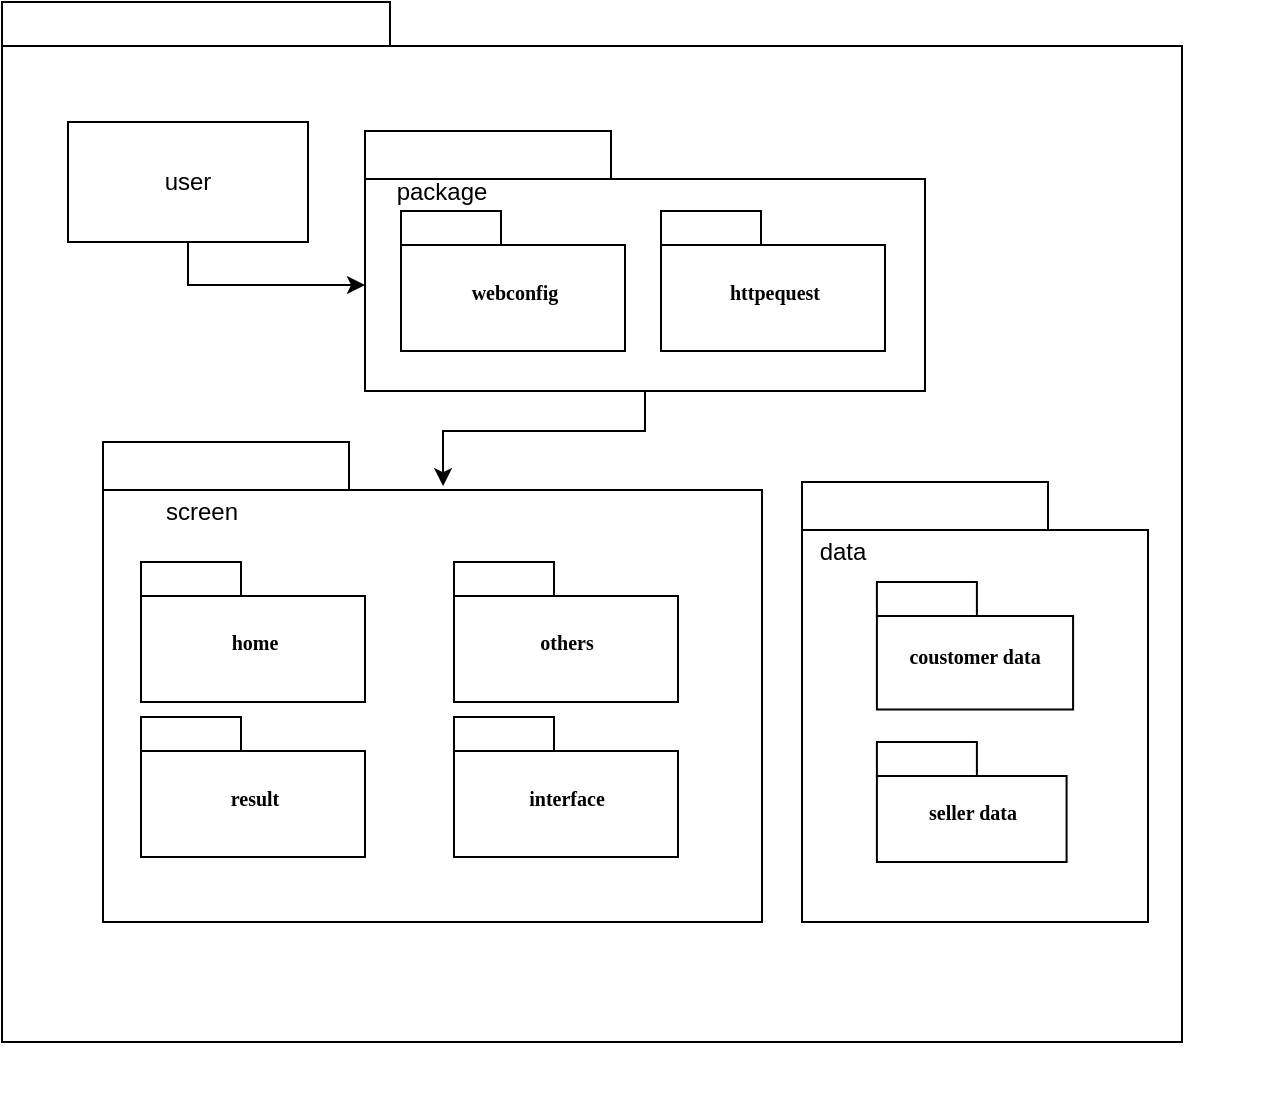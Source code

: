 <mxfile version="24.7.17">
  <diagram name="Page-1" id="b5b7bab2-c9e2-2cf4-8b2a-24fd1a2a6d21">
    <mxGraphModel dx="1032" dy="1131" grid="1" gridSize="10" guides="1" tooltips="1" connect="1" arrows="1" fold="1" page="1" pageScale="1" pageWidth="827" pageHeight="1169" background="none" math="0" shadow="0">
      <root>
        <mxCell id="0" />
        <mxCell id="1" parent="0" />
        <mxCell id="6e0c8c40b5770093-19" value="" style="group" parent="1" vertex="1" connectable="0">
          <mxGeometry x="571.5" y="344.5" width="328.5" height="255.5" as="geometry" />
        </mxCell>
        <mxCell id="6e0c8c40b5770093-20" value="" style="shape=folder;fontStyle=1;spacingTop=10;tabWidth=123;tabHeight=24;tabPosition=left;html=1;rounded=0;shadow=0;comic=0;labelBackgroundColor=none;strokeWidth=1;fontFamily=Verdana;fontSize=10;align=center;" parent="6e0c8c40b5770093-19" vertex="1">
          <mxGeometry width="280" height="130" as="geometry" />
        </mxCell>
        <mxCell id="6e0c8c40b5770093-22" value="webconfig" style="shape=folder;fontStyle=1;spacingTop=10;tabWidth=50;tabHeight=17;tabPosition=left;html=1;rounded=0;shadow=0;comic=0;labelBackgroundColor=none;strokeWidth=1;fontFamily=Verdana;fontSize=10;align=center;" parent="6e0c8c40b5770093-19" vertex="1">
          <mxGeometry x="18" y="40" width="112" height="70" as="geometry" />
        </mxCell>
        <mxCell id="6e0c8c40b5770093-23" value="httpequest" style="shape=folder;fontStyle=1;spacingTop=10;tabWidth=50;tabHeight=17;tabPosition=left;html=1;rounded=0;shadow=0;comic=0;labelBackgroundColor=none;strokeWidth=1;fontFamily=Verdana;fontSize=10;align=center;" parent="6e0c8c40b5770093-19" vertex="1">
          <mxGeometry x="148" y="40" width="112" height="70" as="geometry" />
        </mxCell>
        <mxCell id="6e0c8c40b5770093-30" value="" style="group" parent="1" vertex="1" connectable="0">
          <mxGeometry x="790" y="520" width="233" height="305" as="geometry" />
        </mxCell>
        <mxCell id="6e0c8c40b5770093-24" value="" style="group" parent="6e0c8c40b5770093-30" vertex="1" connectable="0">
          <mxGeometry width="233" height="305" as="geometry" />
        </mxCell>
        <mxCell id="6e0c8c40b5770093-25" value="" style="shape=folder;fontStyle=1;spacingTop=10;tabWidth=123;tabHeight=24;tabPosition=left;html=1;rounded=0;shadow=0;comic=0;labelBackgroundColor=none;strokeWidth=1;fontFamily=Verdana;fontSize=10;align=center;" parent="6e0c8c40b5770093-24" vertex="1">
          <mxGeometry width="173" height="220" as="geometry" />
        </mxCell>
        <mxCell id="6e0c8c40b5770093-27" value="coustomer data" style="shape=folder;fontStyle=1;spacingTop=10;tabWidth=50;tabHeight=17;tabPosition=left;html=1;rounded=0;shadow=0;comic=0;labelBackgroundColor=none;strokeWidth=1;fontFamily=Verdana;fontSize=10;align=center;" parent="6e0c8c40b5770093-24" vertex="1">
          <mxGeometry x="37.449" y="50" width="98.091" height="63.79" as="geometry" />
        </mxCell>
        <mxCell id="6e0c8c40b5770093-28" value="seller data" style="shape=folder;fontStyle=1;spacingTop=10;tabWidth=50;tabHeight=17;tabPosition=left;html=1;rounded=0;shadow=0;comic=0;labelBackgroundColor=none;strokeWidth=1;fontFamily=Verdana;fontSize=10;align=center;" parent="6e0c8c40b5770093-24" vertex="1">
          <mxGeometry x="37.449" y="130" width="94.845" height="60" as="geometry" />
        </mxCell>
        <mxCell id="dF87t-0Y1LucPXKFCDiV-6" value="data" style="text;strokeColor=none;align=center;fillColor=none;html=1;verticalAlign=middle;whiteSpace=wrap;rounded=0;" vertex="1" parent="6e0c8c40b5770093-24">
          <mxGeometry x="-10.176" y="20" width="61.059" height="30" as="geometry" />
        </mxCell>
        <mxCell id="6e0c8c40b5770093-72" value="" style="shape=folder;fontStyle=1;spacingTop=10;tabWidth=194;tabHeight=22;tabPosition=left;html=1;rounded=0;shadow=0;comic=0;labelBackgroundColor=none;strokeWidth=1;fillColor=none;fontFamily=Verdana;fontSize=10;align=center;" parent="6e0c8c40b5770093-24" vertex="1">
          <mxGeometry x="-400" y="-240" width="590" height="520" as="geometry" />
        </mxCell>
        <mxCell id="dF87t-0Y1LucPXKFCDiV-3" value="user" style="rounded=0;whiteSpace=wrap;html=1;" vertex="1" parent="6e0c8c40b5770093-24">
          <mxGeometry x="-367" y="-180" width="120" height="60" as="geometry" />
        </mxCell>
        <mxCell id="6e0c8c40b5770093-33" value="" style="shape=folder;fontStyle=1;spacingTop=10;tabWidth=123;tabHeight=24;tabPosition=left;html=1;rounded=0;shadow=0;comic=0;labelBackgroundColor=none;strokeColor=#000000;strokeWidth=1;fillColor=#ffffff;fontFamily=Verdana;fontSize=10;fontColor=#000000;align=center;" parent="1" vertex="1">
          <mxGeometry x="440.5" y="500" width="329.5" height="240" as="geometry" />
        </mxCell>
        <mxCell id="6e0c8c40b5770093-42" value="home" style="shape=folder;fontStyle=1;spacingTop=10;tabWidth=50;tabHeight=17;tabPosition=left;html=1;rounded=0;shadow=0;comic=0;labelBackgroundColor=none;strokeColor=#000000;strokeWidth=1;fillColor=#ffffff;fontFamily=Verdana;fontSize=10;fontColor=#000000;align=center;" parent="1" vertex="1">
          <mxGeometry x="459.5" y="560" width="112" height="70" as="geometry" />
        </mxCell>
        <mxCell id="6e0c8c40b5770093-43" value="result" style="shape=folder;fontStyle=1;spacingTop=10;tabWidth=50;tabHeight=17;tabPosition=left;html=1;rounded=0;shadow=0;comic=0;labelBackgroundColor=none;strokeColor=#000000;strokeWidth=1;fillColor=#ffffff;fontFamily=Verdana;fontSize=10;fontColor=#000000;align=center;" parent="1" vertex="1">
          <mxGeometry x="459.5" y="637.5" width="112" height="70" as="geometry" />
        </mxCell>
        <mxCell id="6e0c8c40b5770093-44" value="interface" style="shape=folder;fontStyle=1;spacingTop=10;tabWidth=50;tabHeight=17;tabPosition=left;html=1;rounded=0;shadow=0;comic=0;labelBackgroundColor=none;strokeColor=#000000;strokeWidth=1;fillColor=#ffffff;fontFamily=Verdana;fontSize=10;fontColor=#000000;align=center;" parent="1" vertex="1">
          <mxGeometry x="616" y="637.5" width="112" height="70" as="geometry" />
        </mxCell>
        <mxCell id="6e0c8c40b5770093-45" value="others" style="shape=folder;fontStyle=1;spacingTop=10;tabWidth=50;tabHeight=17;tabPosition=left;html=1;rounded=0;shadow=0;comic=0;labelBackgroundColor=none;strokeColor=#000000;strokeWidth=1;fillColor=#ffffff;fontFamily=Verdana;fontSize=10;fontColor=#000000;align=center;" parent="1" vertex="1">
          <mxGeometry x="616" y="560" width="112" height="70" as="geometry" />
        </mxCell>
        <mxCell id="dF87t-0Y1LucPXKFCDiV-2" value="screen" style="text;strokeColor=none;align=center;fillColor=none;html=1;verticalAlign=middle;whiteSpace=wrap;rounded=0;" vertex="1" parent="1">
          <mxGeometry x="459.5" y="520" width="60" height="30" as="geometry" />
        </mxCell>
        <mxCell id="dF87t-0Y1LucPXKFCDiV-9" style="edgeStyle=orthogonalEdgeStyle;rounded=0;orthogonalLoop=1;jettySize=auto;html=1;exitX=0.5;exitY=1;exitDx=0;exitDy=0;entryX=0;entryY=0;entryDx=0;entryDy=77;entryPerimeter=0;" edge="1" parent="1" source="dF87t-0Y1LucPXKFCDiV-3" target="6e0c8c40b5770093-20">
          <mxGeometry relative="1" as="geometry" />
        </mxCell>
        <mxCell id="dF87t-0Y1LucPXKFCDiV-10" style="edgeStyle=orthogonalEdgeStyle;rounded=0;orthogonalLoop=1;jettySize=auto;html=1;exitX=0.5;exitY=1;exitDx=0;exitDy=0;exitPerimeter=0;entryX=0.516;entryY=0.092;entryDx=0;entryDy=0;entryPerimeter=0;" edge="1" parent="1" source="6e0c8c40b5770093-20" target="6e0c8c40b5770093-33">
          <mxGeometry relative="1" as="geometry" />
        </mxCell>
        <mxCell id="dF87t-0Y1LucPXKFCDiV-19" value="package" style="text;strokeColor=none;align=center;fillColor=none;html=1;verticalAlign=middle;whiteSpace=wrap;rounded=0;" vertex="1" parent="1">
          <mxGeometry x="580" y="360" width="60" height="30" as="geometry" />
        </mxCell>
      </root>
    </mxGraphModel>
  </diagram>
</mxfile>

